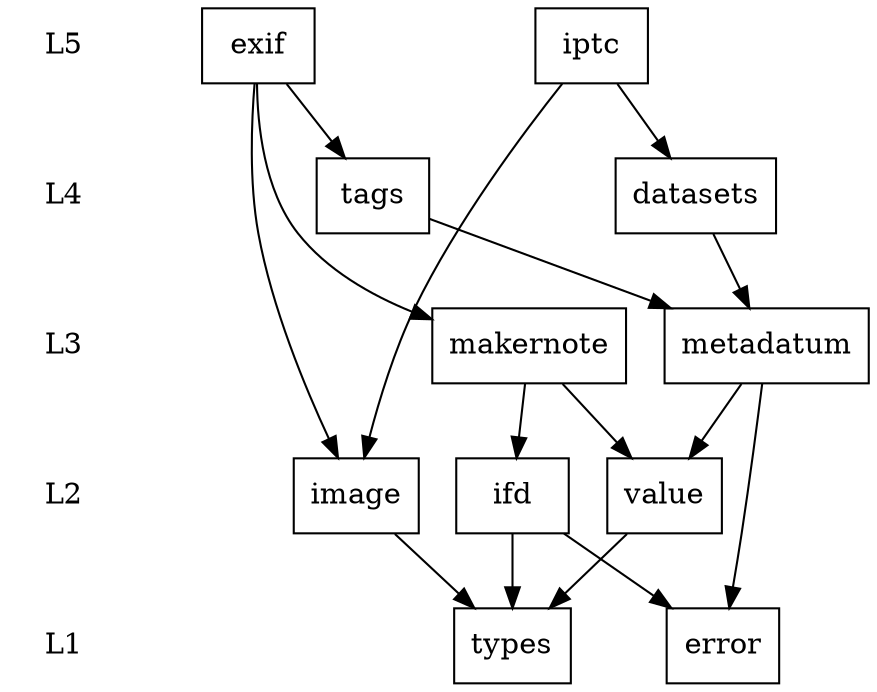 ################################################################################
# File    exiv2.dot
# Brief   Dot file for a graph showing the component dependencies 
#         of the Exiv2 library. Run the following command to get the image:
#         $ dot -Tgif -oexiv2.gif exiv2.dot
# Version $Name:  $ $Revision: 1.5 $
# Author  Andreas Huggel (ahu)
#         <a href="mailto:ahuggel@gmx.net">ahuggel@gmx.net</a>
# Date    18-Feb-04, ahu: created
################################################################################

digraph G {

L1 [shape=plaintext] ;
L2 [shape=plaintext] ;
L3 [shape=plaintext] ;
L4 [shape=plaintext] ;
L5 [shape=plaintext] ;

"L5" -> "L4" -> "L3" -> "L2" -> "L1" [style=invis] ;

"exif"      [shape=box] ;
"iptc"      [shape=box] ;
"metadatum" [shape=box] ;
"ifd"       [shape=box] ;
"image"     [shape=box] ;
"tags"      [shape=box] ;
"datasets"  [shape=box] ;
"value"     [shape=box] ;
"types"     [shape=box] ;
"error"     [shape=box] ;
"makernote" [shape=box] ;

"exif" -> "tags" ;
"exif" -> "makernote" ;
"exif" -> "image" ;
"iptc" -> "datasets" ;
"iptc" -> "image" ;
"metadatum" -> "value" ;
"metadatum" -> "error" ;
"makernote" -> "ifd" ;
"makernote" -> "value" ;
"ifd" -> "error" ;  
"ifd" -> "types" ;
"image" -> "types" ;
"tags" -> "metadatum";
"datasets" -> "metadatum" ;
"value" -> "types" ;

{ rank=same; L1 error types }
{ rank=same; L2 image value ifd }

}
